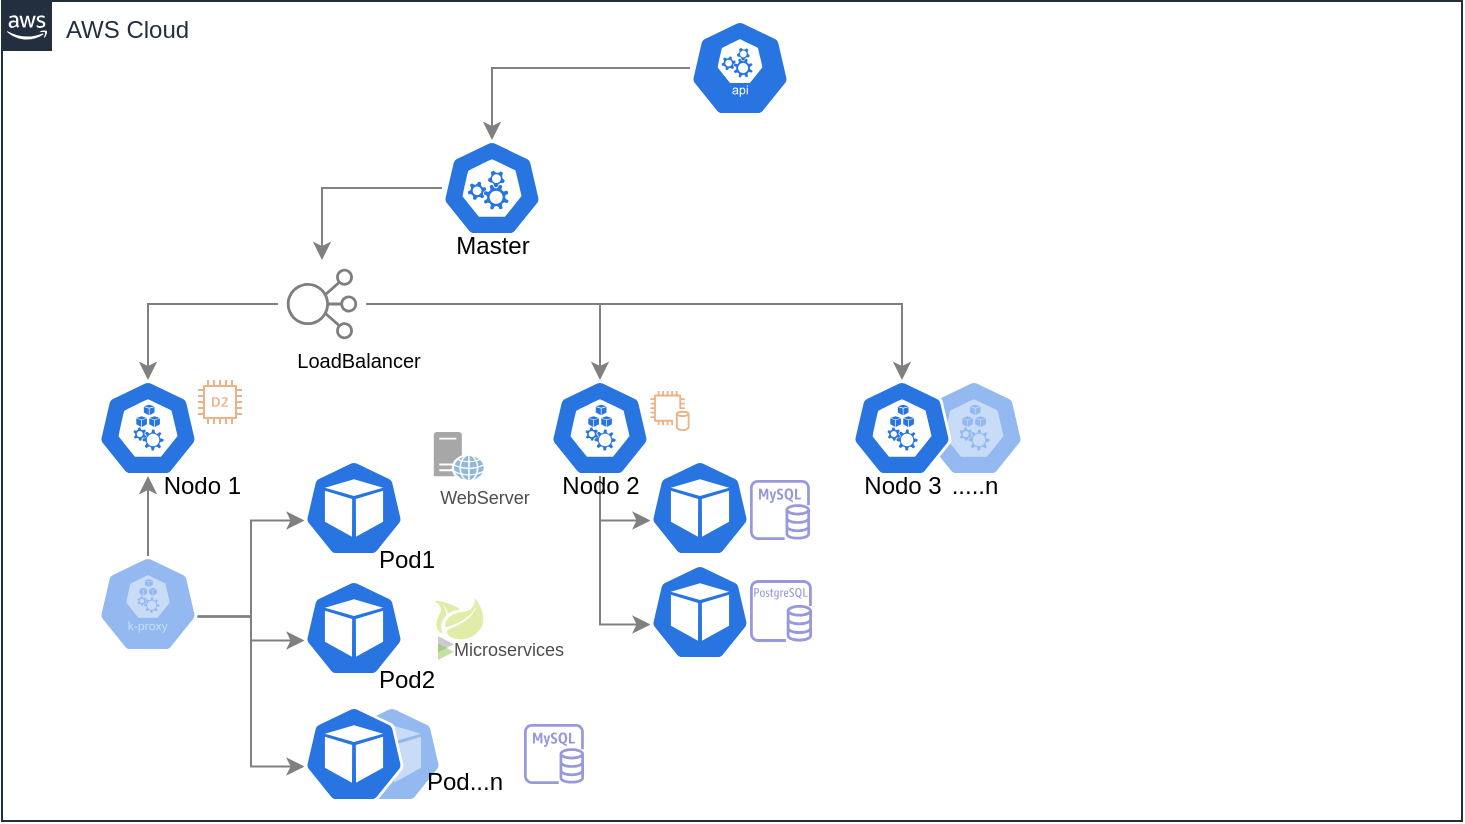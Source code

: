 <mxfile version="13.6.6" type="github">
  <diagram id="Ht1M8jgEwFfnCIfOTk4-" name="Page-1">
    <mxGraphModel dx="494" dy="1092" grid="1" gridSize="10" guides="1" tooltips="1" connect="1" arrows="1" fold="1" page="1" pageScale="1" pageWidth="1169" pageHeight="827" math="0" shadow="0">
      <root>
        <mxCell id="0" />
        <mxCell id="1" parent="0" />
        <mxCell id="UEzPUAAOIrF-is8g5C7q-175" value="AWS Cloud" style="points=[[0,0],[0.25,0],[0.5,0],[0.75,0],[1,0],[1,0.25],[1,0.5],[1,0.75],[1,1],[0.75,1],[0.5,1],[0.25,1],[0,1],[0,0.75],[0,0.5],[0,0.25]];outlineConnect=0;gradientColor=none;html=1;whiteSpace=wrap;fontSize=12;fontStyle=0;shape=mxgraph.aws4.group;grIcon=mxgraph.aws4.group_aws_cloud_alt;strokeColor=#232F3E;fillColor=none;verticalAlign=top;align=left;spacingLeft=30;fontColor=#232F3E;dashed=0;labelBackgroundColor=#ffffff;" parent="1" vertex="1">
          <mxGeometry x="219" y="-789.5" width="730" height="410" as="geometry" />
        </mxCell>
        <mxCell id="sHoAig3_zP_vlDSk0JIB-40" value="" style="html=1;dashed=0;whitespace=wrap;fillColor=#2875E2;strokeColor=#ffffff;points=[[0.005,0.63,0],[0.1,0.2,0],[0.9,0.2,0],[0.5,0,0],[0.995,0.63,0],[0.72,0.99,0],[0.5,1,0],[0.28,0.99,0]];shape=mxgraph.kubernetes.icon;prIcon=pod;opacity=50;" vertex="1" parent="1">
          <mxGeometry x="389" y="-437" width="50" height="48" as="geometry" />
        </mxCell>
        <mxCell id="sHoAig3_zP_vlDSk0JIB-30" value="&lt;br&gt;&lt;br&gt;&lt;br&gt;&lt;br&gt;.....n" style="html=1;dashed=0;whitespace=wrap;fillColor=#2875E2;strokeColor=#ffffff;points=[[0.005,0.63,0],[0.1,0.2,0],[0.9,0.2,0],[0.5,0,0],[0.995,0.63,0],[0.72,0.99,0],[0.5,1,0],[0.28,0.99,0]];shape=mxgraph.kubernetes.icon;prIcon=node;opacity=50;" vertex="1" parent="1">
          <mxGeometry x="680" y="-600" width="50" height="48" as="geometry" />
        </mxCell>
        <mxCell id="sHoAig3_zP_vlDSk0JIB-23" style="edgeStyle=orthogonalEdgeStyle;rounded=0;orthogonalLoop=1;jettySize=auto;html=1;entryX=0.5;entryY=0;entryDx=0;entryDy=0;entryPerimeter=0;strokeColor=#808080;" edge="1" parent="1" source="sHoAig3_zP_vlDSk0JIB-3" target="sHoAig3_zP_vlDSk0JIB-22">
          <mxGeometry relative="1" as="geometry" />
        </mxCell>
        <mxCell id="sHoAig3_zP_vlDSk0JIB-3" value="" style="html=1;dashed=0;whitespace=wrap;fillColor=#2875E2;strokeColor=#ffffff;points=[[0.005,0.63,0],[0.1,0.2,0],[0.9,0.2,0],[0.5,0,0],[0.995,0.63,0],[0.72,0.99,0],[0.5,1,0],[0.28,0.99,0]];shape=mxgraph.kubernetes.icon;prIcon=api" vertex="1" parent="1">
          <mxGeometry x="563" y="-780" width="50" height="48" as="geometry" />
        </mxCell>
        <mxCell id="sHoAig3_zP_vlDSk0JIB-7" value="" style="html=1;dashed=0;whitespace=wrap;fillColor=#2875E2;strokeColor=#ffffff;points=[[0.005,0.63,0],[0.1,0.2,0],[0.9,0.2,0],[0.5,0,0],[0.995,0.63,0],[0.72,0.99,0],[0.5,1,0],[0.28,0.99,0]];shape=mxgraph.kubernetes.icon;prIcon=pod" vertex="1" parent="1">
          <mxGeometry x="370" y="-500" width="50" height="48" as="geometry" />
        </mxCell>
        <mxCell id="sHoAig3_zP_vlDSk0JIB-8" value="" style="html=1;dashed=0;whitespace=wrap;fillColor=#2875E2;strokeColor=#ffffff;points=[[0.005,0.63,0],[0.1,0.2,0],[0.9,0.2,0],[0.5,0,0],[0.995,0.63,0],[0.72,0.99,0],[0.5,1,0],[0.28,0.99,0]];shape=mxgraph.kubernetes.icon;prIcon=pod" vertex="1" parent="1">
          <mxGeometry x="370" y="-437" width="50" height="48" as="geometry" />
        </mxCell>
        <mxCell id="sHoAig3_zP_vlDSk0JIB-12" value="" style="html=1;dashed=0;whitespace=wrap;fillColor=#2875E2;strokeColor=#ffffff;points=[[0.005,0.63,0],[0.1,0.2,0],[0.9,0.2,0],[0.5,0,0],[0.995,0.63,0],[0.72,0.99,0],[0.5,1,0],[0.28,0.99,0]];shape=mxgraph.kubernetes.icon;prIcon=pod" vertex="1" parent="1">
          <mxGeometry x="370" y="-560" width="50" height="48" as="geometry" />
        </mxCell>
        <mxCell id="sHoAig3_zP_vlDSk0JIB-19" style="edgeStyle=orthogonalEdgeStyle;rounded=0;orthogonalLoop=1;jettySize=auto;html=1;entryX=0.005;entryY=0.63;entryDx=0;entryDy=0;entryPerimeter=0;strokeColor=#808080;exitX=0.995;exitY=0.63;exitDx=0;exitDy=0;exitPerimeter=0;" edge="1" parent="1" source="sHoAig3_zP_vlDSk0JIB-60" target="sHoAig3_zP_vlDSk0JIB-12">
          <mxGeometry relative="1" as="geometry" />
        </mxCell>
        <mxCell id="sHoAig3_zP_vlDSk0JIB-20" style="edgeStyle=orthogonalEdgeStyle;rounded=0;orthogonalLoop=1;jettySize=auto;html=1;entryX=0.005;entryY=0.63;entryDx=0;entryDy=0;entryPerimeter=0;strokeColor=#808080;exitX=0.995;exitY=0.63;exitDx=0;exitDy=0;exitPerimeter=0;" edge="1" parent="1" source="sHoAig3_zP_vlDSk0JIB-60" target="sHoAig3_zP_vlDSk0JIB-7">
          <mxGeometry relative="1" as="geometry" />
        </mxCell>
        <mxCell id="sHoAig3_zP_vlDSk0JIB-21" style="edgeStyle=orthogonalEdgeStyle;rounded=0;orthogonalLoop=1;jettySize=auto;html=1;entryX=0.005;entryY=0.63;entryDx=0;entryDy=0;entryPerimeter=0;strokeColor=#808080;exitX=0.995;exitY=0.63;exitDx=0;exitDy=0;exitPerimeter=0;" edge="1" parent="1" source="sHoAig3_zP_vlDSk0JIB-60" target="sHoAig3_zP_vlDSk0JIB-8">
          <mxGeometry relative="1" as="geometry" />
        </mxCell>
        <mxCell id="sHoAig3_zP_vlDSk0JIB-17" value="&lt;br&gt;&lt;br&gt;&lt;br&gt;&lt;br&gt;&amp;nbsp; &amp;nbsp; &amp;nbsp; &amp;nbsp; &amp;nbsp; &amp;nbsp; &amp;nbsp; &amp;nbsp; Nodo 1" style="html=1;dashed=0;whitespace=wrap;fillColor=#2875E2;strokeColor=#ffffff;points=[[0.005,0.63,0],[0.1,0.2,0],[0.9,0.2,0],[0.5,0,0],[0.995,0.63,0],[0.72,0.99,0],[0.5,1,0],[0.28,0.99,0]];shape=mxgraph.kubernetes.icon;prIcon=node" vertex="1" parent="1">
          <mxGeometry x="267" y="-600" width="50" height="48" as="geometry" />
        </mxCell>
        <mxCell id="sHoAig3_zP_vlDSk0JIB-36" style="edgeStyle=orthogonalEdgeStyle;rounded=0;orthogonalLoop=1;jettySize=auto;html=1;strokeColor=#808080;" edge="1" parent="1" source="sHoAig3_zP_vlDSk0JIB-22" target="sHoAig3_zP_vlDSk0JIB-33">
          <mxGeometry relative="1" as="geometry" />
        </mxCell>
        <mxCell id="sHoAig3_zP_vlDSk0JIB-22" value="&lt;br&gt;&lt;br&gt;&lt;br&gt;&lt;br&gt;Master" style="html=1;dashed=0;whitespace=wrap;fillColor=#2875E2;strokeColor=#ffffff;points=[[0.005,0.63,0],[0.1,0.2,0],[0.9,0.2,0],[0.5,0,0],[0.995,0.63,0],[0.72,0.99,0],[0.5,1,0],[0.28,0.99,0]];shape=mxgraph.kubernetes.icon;prIcon=master;align=center;" vertex="1" parent="1">
          <mxGeometry x="439" y="-720" width="50" height="48" as="geometry" />
        </mxCell>
        <mxCell id="sHoAig3_zP_vlDSk0JIB-46" style="edgeStyle=orthogonalEdgeStyle;rounded=0;orthogonalLoop=1;jettySize=auto;html=1;entryX=0.005;entryY=0.63;entryDx=0;entryDy=0;entryPerimeter=0;strokeColor=#808080;" edge="1" parent="1" source="sHoAig3_zP_vlDSk0JIB-25" target="sHoAig3_zP_vlDSk0JIB-45">
          <mxGeometry relative="1" as="geometry" />
        </mxCell>
        <mxCell id="sHoAig3_zP_vlDSk0JIB-50" style="edgeStyle=orthogonalEdgeStyle;rounded=0;orthogonalLoop=1;jettySize=auto;html=1;entryX=0.005;entryY=0.63;entryDx=0;entryDy=0;entryPerimeter=0;strokeColor=#808080;" edge="1" parent="1" source="sHoAig3_zP_vlDSk0JIB-25" target="sHoAig3_zP_vlDSk0JIB-48">
          <mxGeometry relative="1" as="geometry" />
        </mxCell>
        <mxCell id="sHoAig3_zP_vlDSk0JIB-25" value="&lt;br&gt;&lt;br&gt;&lt;br&gt;&lt;br&gt;Nodo 2" style="html=1;dashed=0;whitespace=wrap;fillColor=#2875E2;strokeColor=#ffffff;points=[[0.005,0.63,0],[0.1,0.2,0],[0.9,0.2,0],[0.5,0,0],[0.995,0.63,0],[0.72,0.99,0],[0.5,1,0],[0.28,0.99,0]];shape=mxgraph.kubernetes.icon;prIcon=node" vertex="1" parent="1">
          <mxGeometry x="493" y="-600" width="50" height="48" as="geometry" />
        </mxCell>
        <mxCell id="sHoAig3_zP_vlDSk0JIB-28" value="&lt;br&gt;&lt;br&gt;&lt;br&gt;&lt;br&gt;Nodo 3" style="html=1;dashed=0;whitespace=wrap;fillColor=#2875E2;strokeColor=#ffffff;points=[[0.005,0.63,0],[0.1,0.2,0],[0.9,0.2,0],[0.5,0,0],[0.995,0.63,0],[0.72,0.99,0],[0.5,1,0],[0.28,0.99,0]];shape=mxgraph.kubernetes.icon;prIcon=node" vertex="1" parent="1">
          <mxGeometry x="644" y="-600" width="50" height="48" as="geometry" />
        </mxCell>
        <mxCell id="sHoAig3_zP_vlDSk0JIB-31" value="" style="outlineConnect=0;fontColor=#232F3E;gradientColor=none;fillColor=#D86613;strokeColor=none;dashed=0;verticalLabelPosition=bottom;verticalAlign=top;align=center;html=1;fontSize=12;fontStyle=0;aspect=fixed;pointerEvents=1;shape=mxgraph.aws4.db_on_instance2;opacity=50;" vertex="1" parent="1">
          <mxGeometry x="543" y="-594.5" width="20" height="20" as="geometry" />
        </mxCell>
        <mxCell id="sHoAig3_zP_vlDSk0JIB-32" value="" style="outlineConnect=0;fontColor=#232F3E;gradientColor=none;fillColor=#D86613;strokeColor=none;dashed=0;verticalLabelPosition=bottom;verticalAlign=top;align=center;html=1;fontSize=12;fontStyle=0;aspect=fixed;pointerEvents=1;shape=mxgraph.aws4.d2_instance;opacity=50;" vertex="1" parent="1">
          <mxGeometry x="317" y="-600" width="22" height="22" as="geometry" />
        </mxCell>
        <mxCell id="sHoAig3_zP_vlDSk0JIB-37" style="edgeStyle=orthogonalEdgeStyle;rounded=0;orthogonalLoop=1;jettySize=auto;html=1;entryX=0.5;entryY=0;entryDx=0;entryDy=0;entryPerimeter=0;strokeColor=#808080;" edge="1" parent="1" source="sHoAig3_zP_vlDSk0JIB-33" target="sHoAig3_zP_vlDSk0JIB-17">
          <mxGeometry relative="1" as="geometry" />
        </mxCell>
        <mxCell id="sHoAig3_zP_vlDSk0JIB-38" style="edgeStyle=orthogonalEdgeStyle;rounded=0;orthogonalLoop=1;jettySize=auto;html=1;entryX=0.5;entryY=0;entryDx=0;entryDy=0;entryPerimeter=0;strokeColor=#808080;" edge="1" parent="1" source="sHoAig3_zP_vlDSk0JIB-33" target="sHoAig3_zP_vlDSk0JIB-25">
          <mxGeometry relative="1" as="geometry" />
        </mxCell>
        <mxCell id="sHoAig3_zP_vlDSk0JIB-39" style="edgeStyle=orthogonalEdgeStyle;rounded=0;orthogonalLoop=1;jettySize=auto;html=1;entryX=0.5;entryY=0;entryDx=0;entryDy=0;entryPerimeter=0;strokeColor=#808080;" edge="1" parent="1" source="sHoAig3_zP_vlDSk0JIB-33" target="sHoAig3_zP_vlDSk0JIB-28">
          <mxGeometry relative="1" as="geometry" />
        </mxCell>
        <mxCell id="sHoAig3_zP_vlDSk0JIB-33" value="" style="outlineConnect=0;fontColor=#232F3E;gradientDirection=north;dashed=0;verticalLabelPosition=bottom;verticalAlign=top;align=center;html=1;fontSize=12;fontStyle=0;aspect=fixed;shape=mxgraph.aws4.resourceIcon;resIcon=mxgraph.aws4.elastic_load_balancing;opacity=50;fillColor=none;" vertex="1" parent="1">
          <mxGeometry x="357" y="-660" width="44" height="44" as="geometry" />
        </mxCell>
        <mxCell id="sHoAig3_zP_vlDSk0JIB-41" value="Pod1" style="text;html=1;resizable=0;autosize=1;align=center;verticalAlign=middle;points=[];fillColor=none;strokeColor=none;rounded=0;opacity=50;" vertex="1" parent="1">
          <mxGeometry x="401" y="-520" width="40" height="20" as="geometry" />
        </mxCell>
        <mxCell id="sHoAig3_zP_vlDSk0JIB-42" value="Pod2" style="text;html=1;resizable=0;autosize=1;align=center;verticalAlign=middle;points=[];fillColor=none;strokeColor=none;rounded=0;opacity=50;" vertex="1" parent="1">
          <mxGeometry x="401" y="-460" width="40" height="20" as="geometry" />
        </mxCell>
        <mxCell id="sHoAig3_zP_vlDSk0JIB-43" value="Pod...n" style="text;html=1;resizable=0;autosize=1;align=center;verticalAlign=middle;points=[];fillColor=none;strokeColor=none;rounded=0;opacity=50;" vertex="1" parent="1">
          <mxGeometry x="425" y="-409" width="50" height="20" as="geometry" />
        </mxCell>
        <mxCell id="sHoAig3_zP_vlDSk0JIB-44" value="&lt;font style=&quot;font-size: 10px&quot;&gt;LoadBalancer&lt;/font&gt;" style="text;html=1;resizable=0;autosize=1;align=center;verticalAlign=middle;points=[];fillColor=none;strokeColor=none;rounded=0;opacity=50;" vertex="1" parent="1">
          <mxGeometry x="357" y="-620" width="80" height="20" as="geometry" />
        </mxCell>
        <mxCell id="sHoAig3_zP_vlDSk0JIB-45" value="" style="html=1;dashed=0;whitespace=wrap;fillColor=#2875E2;strokeColor=#ffffff;points=[[0.005,0.63,0],[0.1,0.2,0],[0.9,0.2,0],[0.5,0,0],[0.995,0.63,0],[0.72,0.99,0],[0.5,1,0],[0.28,0.99,0]];shape=mxgraph.kubernetes.icon;prIcon=pod" vertex="1" parent="1">
          <mxGeometry x="543" y="-560" width="50" height="48" as="geometry" />
        </mxCell>
        <mxCell id="sHoAig3_zP_vlDSk0JIB-47" value="" style="outlineConnect=0;fontColor=#232F3E;gradientColor=none;fillColor=#3334B9;strokeColor=none;dashed=0;verticalLabelPosition=bottom;verticalAlign=top;align=center;html=1;fontSize=12;fontStyle=0;aspect=fixed;pointerEvents=1;shape=mxgraph.aws4.rds_mysql_instance;opacity=50;" vertex="1" parent="1">
          <mxGeometry x="593" y="-550" width="30" height="30" as="geometry" />
        </mxCell>
        <mxCell id="sHoAig3_zP_vlDSk0JIB-48" value="" style="html=1;dashed=0;whitespace=wrap;fillColor=#2875E2;strokeColor=#ffffff;points=[[0.005,0.63,0],[0.1,0.2,0],[0.9,0.2,0],[0.5,0,0],[0.995,0.63,0],[0.72,0.99,0],[0.5,1,0],[0.28,0.99,0]];shape=mxgraph.kubernetes.icon;prIcon=pod" vertex="1" parent="1">
          <mxGeometry x="543" y="-508" width="50" height="48" as="geometry" />
        </mxCell>
        <mxCell id="sHoAig3_zP_vlDSk0JIB-49" value="" style="outlineConnect=0;fontColor=#232F3E;gradientColor=none;fillColor=#3334B9;strokeColor=none;dashed=0;verticalLabelPosition=bottom;verticalAlign=top;align=center;html=1;fontSize=12;fontStyle=0;aspect=fixed;pointerEvents=1;shape=mxgraph.aws4.rds_postgresql_instance;opacity=50;" vertex="1" parent="1">
          <mxGeometry x="593" y="-500" width="31" height="31" as="geometry" />
        </mxCell>
        <mxCell id="sHoAig3_zP_vlDSk0JIB-53" value="" style="dashed=0;outlineConnect=0;html=1;align=center;labelPosition=center;verticalLabelPosition=bottom;verticalAlign=top;shape=mxgraph.weblogos.freshbump;fillColor=#C2D952;strokeColor=none;opacity=50;" vertex="1" parent="1">
          <mxGeometry x="434.9" y="-491" width="25.1" height="21" as="geometry" />
        </mxCell>
        <mxCell id="sHoAig3_zP_vlDSk0JIB-54" value="" style="outlineConnect=0;fontColor=#232F3E;gradientColor=none;fillColor=#3334B9;strokeColor=none;dashed=0;verticalLabelPosition=bottom;verticalAlign=top;align=center;html=1;fontSize=12;fontStyle=0;aspect=fixed;pointerEvents=1;shape=mxgraph.aws4.rds_mysql_instance;opacity=50;" vertex="1" parent="1">
          <mxGeometry x="480" y="-428" width="30" height="30" as="geometry" />
        </mxCell>
        <mxCell id="sHoAig3_zP_vlDSk0JIB-55" value="" style="dashed=0;outlineConnect=0;html=1;align=center;labelPosition=center;verticalLabelPosition=bottom;verticalAlign=top;shape=mxgraph.weblogos.blogmarks;strokeColor=#000000;fillColor=none;gradientColor=none;opacity=50;" vertex="1" parent="1">
          <mxGeometry x="437" y="-472" width="8" height="12" as="geometry" />
        </mxCell>
        <mxCell id="sHoAig3_zP_vlDSk0JIB-56" value="&lt;font style=&quot;font-size: 9px&quot; color=&quot;#4d4d4d&quot;&gt;Microservices&lt;/font&gt;" style="text;html=1;resizable=0;autosize=1;align=center;verticalAlign=middle;points=[];fillColor=none;strokeColor=none;rounded=0;opacity=50;" vertex="1" parent="1">
          <mxGeometry x="437" y="-476" width="70" height="20" as="geometry" />
        </mxCell>
        <mxCell id="sHoAig3_zP_vlDSk0JIB-58" value="" style="pointerEvents=1;shadow=0;dashed=0;html=1;strokeColor=none;fillColor=#505050;labelPosition=center;verticalLabelPosition=bottom;verticalAlign=top;outlineConnect=0;align=center;shape=mxgraph.office.servers.web_server_blue;opacity=50;" vertex="1" parent="1">
          <mxGeometry x="434.9" y="-574" width="25" height="24" as="geometry" />
        </mxCell>
        <mxCell id="sHoAig3_zP_vlDSk0JIB-59" value="&lt;font style=&quot;font-size: 9px&quot; color=&quot;#4d4d4d&quot;&gt;WebServer&lt;/font&gt;" style="text;html=1;resizable=0;autosize=1;align=center;verticalAlign=middle;points=[];fillColor=none;strokeColor=none;rounded=0;opacity=50;" vertex="1" parent="1">
          <mxGeometry x="430" y="-552" width="60" height="20" as="geometry" />
        </mxCell>
        <mxCell id="sHoAig3_zP_vlDSk0JIB-61" style="edgeStyle=orthogonalEdgeStyle;rounded=0;orthogonalLoop=1;jettySize=auto;html=1;entryX=0.5;entryY=1;entryDx=0;entryDy=0;entryPerimeter=0;strokeColor=#808080;" edge="1" parent="1" source="sHoAig3_zP_vlDSk0JIB-60" target="sHoAig3_zP_vlDSk0JIB-17">
          <mxGeometry relative="1" as="geometry" />
        </mxCell>
        <mxCell id="sHoAig3_zP_vlDSk0JIB-60" value="" style="html=1;dashed=0;whitespace=wrap;fillColor=#2875E2;strokeColor=#ffffff;points=[[0.005,0.63,0],[0.1,0.2,0],[0.9,0.2,0],[0.5,0,0],[0.995,0.63,0],[0.72,0.99,0],[0.5,1,0],[0.28,0.99,0]];shape=mxgraph.kubernetes.icon;prIcon=k_proxy;opacity=50;" vertex="1" parent="1">
          <mxGeometry x="267" y="-512" width="50" height="48" as="geometry" />
        </mxCell>
      </root>
    </mxGraphModel>
  </diagram>
</mxfile>
